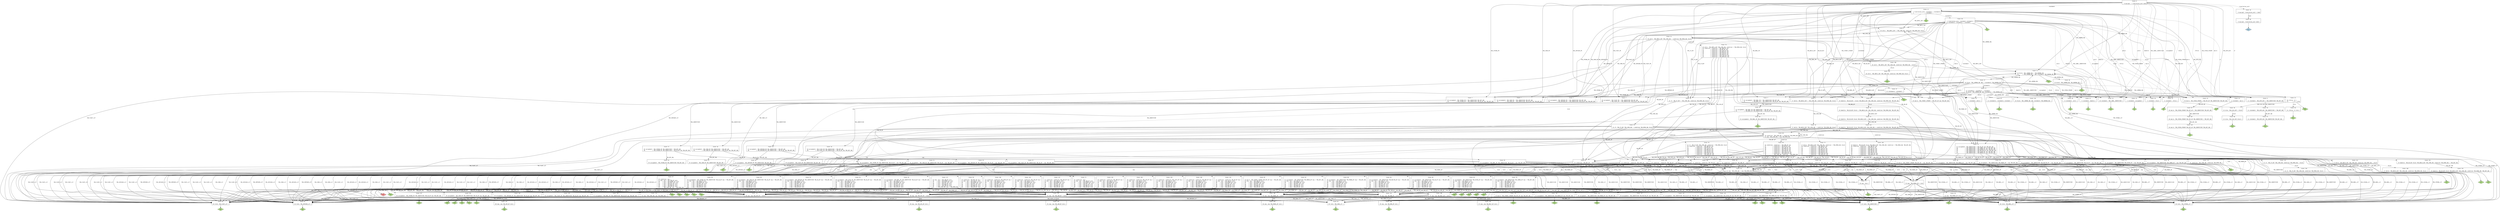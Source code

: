 // Generated by GNU Bison 3.7.6.
// Report bugs to <bug-bison@gnu.org>.
// Home page: <https://www.gnu.org/software/bison/>.

digraph "parser.ypp"
{
  node [fontname = courier, shape = box, colorscheme = paired6]
  edge [fontname = courier]

  0 [label="State 0\n\l  0 $accept: • translation_unit $end\l"]
  0 -> 1 [style=solid label="TOK_CHAR_PR"]
  0 -> 2 [style=solid label="TOK_STRING_PR"]
  0 -> 3 [style=solid label="TOK_INTEGER_PR"]
  0 -> 4 [style=solid label="TOK_FLOAT_PR"]
  0 -> 5 [style=solid label="TOK_BOOL_PR"]
  0 -> 6 [style=solid label="TOK_UNTIL_KEY"]
  0 -> 7 [style=solid label="TOK_WHILE_KEY"]
  0 -> 8 [style=solid label="TOK_DO_KEY"]
  0 -> 9 [style=solid label="TOK_GOTO_KEY"]
  0 -> 10 [style=solid label="TOK_IF_KEY"]
  0 -> 11 [style=solid label="TOK_LARROW_SBL"]
  0 -> 12 [style=solid label="TOK_IDENTIFIER"]
  0 -> 13 [style=solid label="TOK_LABEL_IDENTIFIER"]
  0 -> 14 [style=solid label="TOK_STDOUT_STREAM"]
  0 -> 15 [style=solid label="TOK_STDIN_STREAM"]
  0 -> 16 [style=dashed label="translation_unit"]
  0 -> 17 [style=dashed label="statement"]
  0 -> 18 [style=dashed label="block"]
  0 -> 19 [style=dashed label="while"]
  0 -> 20 [style=dashed label="until"]
  0 -> 21 [style=dashed label="dowhile"]
  0 -> 22 [style=dashed label="ifelse"]
  0 -> 23 [style=dashed label="if"]
  0 -> 24 [style=dashed label="macro"]
  0 -> 25 [style=dashed label="assignment"]
  1 [label="State 1\n\l 43 assignment: TOK_CHAR_PR • TOK_IDENTIFIER TOK_DOT_SBL\l 44           | TOK_CHAR_PR • TOK_IDENTIFIER TOK_EQ_OP exp TOK_DOT_SBL\l"]
  1 -> 26 [style=solid label="TOK_IDENTIFIER"]
  2 [label="State 2\n\l 45 assignment: TOK_STRING_PR • TOK_IDENTIFIER TOK_DOT_SBL\l 46           | TOK_STRING_PR • TOK_IDENTIFIER TOK_EQ_OP exp TOK_DOT_SBL\l"]
  2 -> 27 [style=solid label="TOK_IDENTIFIER"]
  3 [label="State 3\n\l 37 assignment: TOK_INTEGER_PR • TOK_IDENTIFIER TOK_DOT_SBL\l 38           | TOK_INTEGER_PR • TOK_IDENTIFIER TOK_EQ_OP exp TOK_DOT_SBL\l"]
  3 -> 28 [style=solid label="TOK_IDENTIFIER"]
  4 [label="State 4\n\l 39 assignment: TOK_FLOAT_PR • TOK_IDENTIFIER TOK_DOT_SBL\l 40           | TOK_FLOAT_PR • TOK_IDENTIFIER TOK_EQ_OP exp TOK_DOT_SBL\l"]
  4 -> 29 [style=solid label="TOK_IDENTIFIER"]
  5 [label="State 5\n\l 41 assignment: TOK_BOOL_PR • TOK_IDENTIFIER TOK_DOT_SBL\l 42           | TOK_BOOL_PR • TOK_IDENTIFIER TOK_EQ_OP exp TOK_DOT_SBL\l"]
  5 -> 30 [style=solid label="TOK_IDENTIFIER"]
  6 [label="State 6\n\l 18 until: TOK_UNTIL_KEY • TOK_LPAR_SBL condition TOK_RPAR_SBL block\l"]
  6 -> 31 [style=solid label="TOK_LPAR_SBL"]
  7 [label="State 7\n\l 17 while: TOK_WHILE_KEY • TOK_LPAR_SBL condition TOK_RPAR_SBL block\l"]
  7 -> 32 [style=solid label="TOK_LPAR_SBL"]
  8 [label="State 8\n\l 19 dowhile: TOK_DO_KEY • block TOK_WHILE_KEY TOK_LPAR_SBL condition TOK_RPAR_SBL TOK_DOT_SBL\l"]
  8 -> 11 [style=solid label="TOK_LARROW_SBL"]
  8 -> 33 [style=dashed label="block"]
  9 [label="State 9\n\l 11 statement: TOK_GOTO_KEY • TOK_IDENTIFIER TOK_DOT_SBL\l"]
  9 -> 34 [style=solid label="TOK_IDENTIFIER"]
  10 [label="State 10\n\l 22 if: TOK_IF_KEY • TOK_LPAR_SBL condition TOK_RPAR_SBL block\l"]
  10 -> 35 [style=solid label="TOK_LPAR_SBL"]
  11 [label="State 11\n\l 14 block: TOK_LARROW_SBL • TOK_RARROW_SBL\l 16      | TOK_LARROW_SBL • $@1 statements TOK_RARROW_SBL\l"]
  11 -> 36 [style=solid label="TOK_RARROW_SBL"]
  11 -> 37 [style=dashed label="$@1"]
  11 -> "11R15" [style=solid]
 "11R15" [label="R15", fillcolor=3, shape=diamond, style=filled]
  12 [label="State 12\n\l 47 assignment: TOK_IDENTIFIER • TOK_EQ_OP exp TOK_DOT_SBL\l 48           | TOK_IDENTIFIER • TOK_SUMEQ_OP exp TOK_DOT_SBL\l 49           | TOK_IDENTIFIER • TOK_MINEQ_OP exp TOK_DOT_SBL\l 50           | TOK_IDENTIFIER • TOK_MULTEQ_OP exp TOK_DOT_SBL\l 51           | TOK_IDENTIFIER • TOK_DIVEQ_OP exp TOK_DOT_SBL\l 52           | TOK_IDENTIFIER • TOK_MODEQ_OP exp TOK_DOT_SBL\l"]
  12 -> 38 [style=solid label="TOK_SUMEQ_OP"]
  12 -> 39 [style=solid label="TOK_MINEQ_OP"]
  12 -> 40 [style=solid label="TOK_MODEQ_OP"]
  12 -> 41 [style=solid label="TOK_MULTEQ_OP"]
  12 -> 42 [style=solid label="TOK_DIVEQ_OP"]
  12 -> 43 [style=solid label="TOK_EQ_OP"]
  13 [label="State 13\n\l 10 statement: TOK_LABEL_IDENTIFIER •\l"]
  13 -> "13R10" [style=solid]
 "13R10" [label="R10", fillcolor=3, shape=diamond, style=filled]
  14 [label="State 14\n\l 35 macro: TOK_STDOUT_STREAM • TOK_PUT_OP exp TOK_DOT_SBL\l"]
  14 -> 44 [style=solid label="TOK_PUT_OP"]
  15 [label="State 15\n\l 36 macro: TOK_STDIN_STREAM • TOK_PUT_OP TOK_IDENTIFIER TOK_DOT_SBL\l"]
  15 -> 45 [style=solid label="TOK_PUT_OP"]
  16 [label="State 16\n\l  0 $accept: translation_unit • $end\l"]
  16 -> 46 [style=solid label="$end"]
  17 [label="State 17\n\l  1 translation_unit: statement • statements\l  2                 | statement •\l"]
  17 -> 1 [style=solid label="TOK_CHAR_PR"]
  17 -> 2 [style=solid label="TOK_STRING_PR"]
  17 -> 3 [style=solid label="TOK_INTEGER_PR"]
  17 -> 4 [style=solid label="TOK_FLOAT_PR"]
  17 -> 5 [style=solid label="TOK_BOOL_PR"]
  17 -> 6 [style=solid label="TOK_UNTIL_KEY"]
  17 -> 7 [style=solid label="TOK_WHILE_KEY"]
  17 -> 8 [style=solid label="TOK_DO_KEY"]
  17 -> 9 [style=solid label="TOK_GOTO_KEY"]
  17 -> 10 [style=solid label="TOK_IF_KEY"]
  17 -> 11 [style=solid label="TOK_LARROW_SBL"]
  17 -> 12 [style=solid label="TOK_IDENTIFIER"]
  17 -> 13 [style=solid label="TOK_LABEL_IDENTIFIER"]
  17 -> 14 [style=solid label="TOK_STDOUT_STREAM"]
  17 -> 15 [style=solid label="TOK_STDIN_STREAM"]
  17 -> 47 [style=dashed label="statement"]
  17 -> 48 [style=dashed label="statements"]
  17 -> 18 [style=dashed label="block"]
  17 -> 19 [style=dashed label="while"]
  17 -> 20 [style=dashed label="until"]
  17 -> 21 [style=dashed label="dowhile"]
  17 -> 22 [style=dashed label="ifelse"]
  17 -> 23 [style=dashed label="if"]
  17 -> 24 [style=dashed label="macro"]
  17 -> 25 [style=dashed label="assignment"]
  17 -> "17R2" [style=solid]
 "17R2" [label="R2", fillcolor=3, shape=diamond, style=filled]
  18 [label="State 18\n\l  5 statement: block •\l"]
  18 -> "18R5" [style=solid]
 "18R5" [label="R5", fillcolor=3, shape=diamond, style=filled]
  19 [label="State 19\n\l  7 statement: while •\l"]
  19 -> "19R7" [style=solid]
 "19R7" [label="R7", fillcolor=3, shape=diamond, style=filled]
  20 [label="State 20\n\l  8 statement: until •\l"]
  20 -> "20R8" [style=solid]
 "20R8" [label="R8", fillcolor=3, shape=diamond, style=filled]
  21 [label="State 21\n\l  9 statement: dowhile •\l"]
  21 -> "21R9" [style=solid]
 "21R9" [label="R9", fillcolor=3, shape=diamond, style=filled]
  22 [label="State 22\n\l  6 statement: ifelse •\l"]
  22 -> "22R6" [style=solid]
 "22R6" [label="R6", fillcolor=3, shape=diamond, style=filled]
  23 [label="State 23\n\l 20 ifelse: if •\l 21       | if • else\l"]
  23 -> 49 [style=solid label="TOK_ELSE_KEY"]
  23 -> 50 [style=dashed label="else"]
  23 -> "23R20" [style=solid]
 "23R20" [label="R20", fillcolor=3, shape=diamond, style=filled]
  24 [label="State 24\n\l  4 statement: macro •\l"]
  24 -> "24R4" [style=solid]
 "24R4" [label="R4", fillcolor=3, shape=diamond, style=filled]
  25 [label="State 25\n\l  3 statement: assignment •\l"]
  25 -> "25R3" [style=solid]
 "25R3" [label="R3", fillcolor=3, shape=diamond, style=filled]
  26 [label="State 26\n\l 43 assignment: TOK_CHAR_PR TOK_IDENTIFIER • TOK_DOT_SBL\l 44           | TOK_CHAR_PR TOK_IDENTIFIER • TOK_EQ_OP exp TOK_DOT_SBL\l"]
  26 -> 51 [style=solid label="TOK_EQ_OP"]
  26 -> 52 [style=solid label="TOK_DOT_SBL"]
  27 [label="State 27\n\l 45 assignment: TOK_STRING_PR TOK_IDENTIFIER • TOK_DOT_SBL\l 46           | TOK_STRING_PR TOK_IDENTIFIER • TOK_EQ_OP exp TOK_DOT_SBL\l"]
  27 -> 53 [style=solid label="TOK_EQ_OP"]
  27 -> 54 [style=solid label="TOK_DOT_SBL"]
  28 [label="State 28\n\l 37 assignment: TOK_INTEGER_PR TOK_IDENTIFIER • TOK_DOT_SBL\l 38           | TOK_INTEGER_PR TOK_IDENTIFIER • TOK_EQ_OP exp TOK_DOT_SBL\l"]
  28 -> 55 [style=solid label="TOK_EQ_OP"]
  28 -> 56 [style=solid label="TOK_DOT_SBL"]
  29 [label="State 29\n\l 39 assignment: TOK_FLOAT_PR TOK_IDENTIFIER • TOK_DOT_SBL\l 40           | TOK_FLOAT_PR TOK_IDENTIFIER • TOK_EQ_OP exp TOK_DOT_SBL\l"]
  29 -> 57 [style=solid label="TOK_EQ_OP"]
  29 -> 58 [style=solid label="TOK_DOT_SBL"]
  30 [label="State 30\n\l 41 assignment: TOK_BOOL_PR TOK_IDENTIFIER • TOK_DOT_SBL\l 42           | TOK_BOOL_PR TOK_IDENTIFIER • TOK_EQ_OP exp TOK_DOT_SBL\l"]
  30 -> 59 [style=solid label="TOK_EQ_OP"]
  30 -> 60 [style=solid label="TOK_DOT_SBL"]
  31 [label="State 31\n\l 18 until: TOK_UNTIL_KEY TOK_LPAR_SBL • condition TOK_RPAR_SBL block\l"]
  31 -> 61 [style=solid label="TOK_INTEGER_LIT"]
  31 -> 62 [style=solid label="TOK_FLOAT_LIT"]
  31 -> 63 [style=solid label="TOK_CHAR_LIT"]
  31 -> 64 [style=solid label="TOK_STRING_LIT"]
  31 -> 65 [style=solid label="TOK_BOOL_LIT"]
  31 -> 66 [style=solid label="TOK_MINUS_OP"]
  31 -> 67 [style=solid label="TOK_NOT_OP"]
  31 -> 68 [style=solid label="TOK_LPAR_SBL"]
  31 -> 69 [style=solid label="TOK_IDENTIFIER"]
  31 -> 70 [style=dashed label="condition"]
  31 -> 71 [style=dashed label="exp"]
  31 -> 72 [style=dashed label="term"]
  32 [label="State 32\n\l 17 while: TOK_WHILE_KEY TOK_LPAR_SBL • condition TOK_RPAR_SBL block\l"]
  32 -> 61 [style=solid label="TOK_INTEGER_LIT"]
  32 -> 62 [style=solid label="TOK_FLOAT_LIT"]
  32 -> 63 [style=solid label="TOK_CHAR_LIT"]
  32 -> 64 [style=solid label="TOK_STRING_LIT"]
  32 -> 65 [style=solid label="TOK_BOOL_LIT"]
  32 -> 66 [style=solid label="TOK_MINUS_OP"]
  32 -> 67 [style=solid label="TOK_NOT_OP"]
  32 -> 68 [style=solid label="TOK_LPAR_SBL"]
  32 -> 69 [style=solid label="TOK_IDENTIFIER"]
  32 -> 73 [style=dashed label="condition"]
  32 -> 71 [style=dashed label="exp"]
  32 -> 72 [style=dashed label="term"]
  33 [label="State 33\n\l 19 dowhile: TOK_DO_KEY block • TOK_WHILE_KEY TOK_LPAR_SBL condition TOK_RPAR_SBL TOK_DOT_SBL\l"]
  33 -> 74 [style=solid label="TOK_WHILE_KEY"]
  34 [label="State 34\n\l 11 statement: TOK_GOTO_KEY TOK_IDENTIFIER • TOK_DOT_SBL\l"]
  34 -> 75 [style=solid label="TOK_DOT_SBL"]
  35 [label="State 35\n\l 22 if: TOK_IF_KEY TOK_LPAR_SBL • condition TOK_RPAR_SBL block\l"]
  35 -> 61 [style=solid label="TOK_INTEGER_LIT"]
  35 -> 62 [style=solid label="TOK_FLOAT_LIT"]
  35 -> 63 [style=solid label="TOK_CHAR_LIT"]
  35 -> 64 [style=solid label="TOK_STRING_LIT"]
  35 -> 65 [style=solid label="TOK_BOOL_LIT"]
  35 -> 66 [style=solid label="TOK_MINUS_OP"]
  35 -> 67 [style=solid label="TOK_NOT_OP"]
  35 -> 68 [style=solid label="TOK_LPAR_SBL"]
  35 -> 69 [style=solid label="TOK_IDENTIFIER"]
  35 -> 76 [style=dashed label="condition"]
  35 -> 71 [style=dashed label="exp"]
  35 -> 72 [style=dashed label="term"]
  36 [label="State 36\n\l 14 block: TOK_LARROW_SBL TOK_RARROW_SBL •\l"]
  36 -> "36R14" [style=solid]
 "36R14" [label="R14", fillcolor=3, shape=diamond, style=filled]
  37 [label="State 37\n\l 16 block: TOK_LARROW_SBL $@1 • statements TOK_RARROW_SBL\l"]
  37 -> 1 [style=solid label="TOK_CHAR_PR"]
  37 -> 2 [style=solid label="TOK_STRING_PR"]
  37 -> 3 [style=solid label="TOK_INTEGER_PR"]
  37 -> 4 [style=solid label="TOK_FLOAT_PR"]
  37 -> 5 [style=solid label="TOK_BOOL_PR"]
  37 -> 6 [style=solid label="TOK_UNTIL_KEY"]
  37 -> 7 [style=solid label="TOK_WHILE_KEY"]
  37 -> 8 [style=solid label="TOK_DO_KEY"]
  37 -> 9 [style=solid label="TOK_GOTO_KEY"]
  37 -> 10 [style=solid label="TOK_IF_KEY"]
  37 -> 11 [style=solid label="TOK_LARROW_SBL"]
  37 -> 12 [style=solid label="TOK_IDENTIFIER"]
  37 -> 13 [style=solid label="TOK_LABEL_IDENTIFIER"]
  37 -> 14 [style=solid label="TOK_STDOUT_STREAM"]
  37 -> 15 [style=solid label="TOK_STDIN_STREAM"]
  37 -> 47 [style=dashed label="statement"]
  37 -> 77 [style=dashed label="statements"]
  37 -> 18 [style=dashed label="block"]
  37 -> 19 [style=dashed label="while"]
  37 -> 20 [style=dashed label="until"]
  37 -> 21 [style=dashed label="dowhile"]
  37 -> 22 [style=dashed label="ifelse"]
  37 -> 23 [style=dashed label="if"]
  37 -> 24 [style=dashed label="macro"]
  37 -> 25 [style=dashed label="assignment"]
  38 [label="State 38\n\l 48 assignment: TOK_IDENTIFIER TOK_SUMEQ_OP • exp TOK_DOT_SBL\l"]
  38 -> 61 [style=solid label="TOK_INTEGER_LIT"]
  38 -> 62 [style=solid label="TOK_FLOAT_LIT"]
  38 -> 63 [style=solid label="TOK_CHAR_LIT"]
  38 -> 64 [style=solid label="TOK_STRING_LIT"]
  38 -> 65 [style=solid label="TOK_BOOL_LIT"]
  38 -> 66 [style=solid label="TOK_MINUS_OP"]
  38 -> 78 [style=solid label="TOK_LPAR_SBL"]
  38 -> 69 [style=solid label="TOK_IDENTIFIER"]
  38 -> 79 [style=dashed label="exp"]
  38 -> 72 [style=dashed label="term"]
  39 [label="State 39\n\l 49 assignment: TOK_IDENTIFIER TOK_MINEQ_OP • exp TOK_DOT_SBL\l"]
  39 -> 61 [style=solid label="TOK_INTEGER_LIT"]
  39 -> 62 [style=solid label="TOK_FLOAT_LIT"]
  39 -> 63 [style=solid label="TOK_CHAR_LIT"]
  39 -> 64 [style=solid label="TOK_STRING_LIT"]
  39 -> 65 [style=solid label="TOK_BOOL_LIT"]
  39 -> 66 [style=solid label="TOK_MINUS_OP"]
  39 -> 78 [style=solid label="TOK_LPAR_SBL"]
  39 -> 69 [style=solid label="TOK_IDENTIFIER"]
  39 -> 80 [style=dashed label="exp"]
  39 -> 72 [style=dashed label="term"]
  40 [label="State 40\n\l 52 assignment: TOK_IDENTIFIER TOK_MODEQ_OP • exp TOK_DOT_SBL\l"]
  40 -> 61 [style=solid label="TOK_INTEGER_LIT"]
  40 -> 62 [style=solid label="TOK_FLOAT_LIT"]
  40 -> 63 [style=solid label="TOK_CHAR_LIT"]
  40 -> 64 [style=solid label="TOK_STRING_LIT"]
  40 -> 65 [style=solid label="TOK_BOOL_LIT"]
  40 -> 66 [style=solid label="TOK_MINUS_OP"]
  40 -> 78 [style=solid label="TOK_LPAR_SBL"]
  40 -> 69 [style=solid label="TOK_IDENTIFIER"]
  40 -> 81 [style=dashed label="exp"]
  40 -> 72 [style=dashed label="term"]
  41 [label="State 41\n\l 50 assignment: TOK_IDENTIFIER TOK_MULTEQ_OP • exp TOK_DOT_SBL\l"]
  41 -> 61 [style=solid label="TOK_INTEGER_LIT"]
  41 -> 62 [style=solid label="TOK_FLOAT_LIT"]
  41 -> 63 [style=solid label="TOK_CHAR_LIT"]
  41 -> 64 [style=solid label="TOK_STRING_LIT"]
  41 -> 65 [style=solid label="TOK_BOOL_LIT"]
  41 -> 66 [style=solid label="TOK_MINUS_OP"]
  41 -> 78 [style=solid label="TOK_LPAR_SBL"]
  41 -> 69 [style=solid label="TOK_IDENTIFIER"]
  41 -> 82 [style=dashed label="exp"]
  41 -> 72 [style=dashed label="term"]
  42 [label="State 42\n\l 51 assignment: TOK_IDENTIFIER TOK_DIVEQ_OP • exp TOK_DOT_SBL\l"]
  42 -> 61 [style=solid label="TOK_INTEGER_LIT"]
  42 -> 62 [style=solid label="TOK_FLOAT_LIT"]
  42 -> 63 [style=solid label="TOK_CHAR_LIT"]
  42 -> 64 [style=solid label="TOK_STRING_LIT"]
  42 -> 65 [style=solid label="TOK_BOOL_LIT"]
  42 -> 66 [style=solid label="TOK_MINUS_OP"]
  42 -> 78 [style=solid label="TOK_LPAR_SBL"]
  42 -> 69 [style=solid label="TOK_IDENTIFIER"]
  42 -> 83 [style=dashed label="exp"]
  42 -> 72 [style=dashed label="term"]
  43 [label="State 43\n\l 47 assignment: TOK_IDENTIFIER TOK_EQ_OP • exp TOK_DOT_SBL\l"]
  43 -> 61 [style=solid label="TOK_INTEGER_LIT"]
  43 -> 62 [style=solid label="TOK_FLOAT_LIT"]
  43 -> 63 [style=solid label="TOK_CHAR_LIT"]
  43 -> 64 [style=solid label="TOK_STRING_LIT"]
  43 -> 65 [style=solid label="TOK_BOOL_LIT"]
  43 -> 66 [style=solid label="TOK_MINUS_OP"]
  43 -> 78 [style=solid label="TOK_LPAR_SBL"]
  43 -> 69 [style=solid label="TOK_IDENTIFIER"]
  43 -> 84 [style=dashed label="exp"]
  43 -> 72 [style=dashed label="term"]
  44 [label="State 44\n\l 35 macro: TOK_STDOUT_STREAM TOK_PUT_OP • exp TOK_DOT_SBL\l"]
  44 -> 61 [style=solid label="TOK_INTEGER_LIT"]
  44 -> 62 [style=solid label="TOK_FLOAT_LIT"]
  44 -> 63 [style=solid label="TOK_CHAR_LIT"]
  44 -> 64 [style=solid label="TOK_STRING_LIT"]
  44 -> 65 [style=solid label="TOK_BOOL_LIT"]
  44 -> 66 [style=solid label="TOK_MINUS_OP"]
  44 -> 78 [style=solid label="TOK_LPAR_SBL"]
  44 -> 69 [style=solid label="TOK_IDENTIFIER"]
  44 -> 85 [style=dashed label="exp"]
  44 -> 72 [style=dashed label="term"]
  45 [label="State 45\n\l 36 macro: TOK_STDIN_STREAM TOK_PUT_OP • TOK_IDENTIFIER TOK_DOT_SBL\l"]
  45 -> 86 [style=solid label="TOK_IDENTIFIER"]
  46 [label="State 46\n\l  0 $accept: translation_unit $end •\l"]
  46 -> "46R0" [style=solid]
 "46R0" [label="Acc", fillcolor=1, shape=diamond, style=filled]
  47 [label="State 47\n\l 12 statements: statement •\l"]
  47 -> "47R12" [style=solid]
 "47R12" [label="R12", fillcolor=3, shape=diamond, style=filled]
  48 [label="State 48\n\l  1 translation_unit: statement statements •\l 13 statements: statements • statement\l"]
  48 -> 1 [style=solid label="TOK_CHAR_PR"]
  48 -> 2 [style=solid label="TOK_STRING_PR"]
  48 -> 3 [style=solid label="TOK_INTEGER_PR"]
  48 -> 4 [style=solid label="TOK_FLOAT_PR"]
  48 -> 5 [style=solid label="TOK_BOOL_PR"]
  48 -> 6 [style=solid label="TOK_UNTIL_KEY"]
  48 -> 7 [style=solid label="TOK_WHILE_KEY"]
  48 -> 8 [style=solid label="TOK_DO_KEY"]
  48 -> 9 [style=solid label="TOK_GOTO_KEY"]
  48 -> 10 [style=solid label="TOK_IF_KEY"]
  48 -> 11 [style=solid label="TOK_LARROW_SBL"]
  48 -> 12 [style=solid label="TOK_IDENTIFIER"]
  48 -> 13 [style=solid label="TOK_LABEL_IDENTIFIER"]
  48 -> 14 [style=solid label="TOK_STDOUT_STREAM"]
  48 -> 15 [style=solid label="TOK_STDIN_STREAM"]
  48 -> 87 [style=dashed label="statement"]
  48 -> 18 [style=dashed label="block"]
  48 -> 19 [style=dashed label="while"]
  48 -> 20 [style=dashed label="until"]
  48 -> 21 [style=dashed label="dowhile"]
  48 -> 22 [style=dashed label="ifelse"]
  48 -> 23 [style=dashed label="if"]
  48 -> 24 [style=dashed label="macro"]
  48 -> 25 [style=dashed label="assignment"]
  48 -> "48R1" [style=solid]
 "48R1" [label="R1", fillcolor=3, shape=diamond, style=filled]
  49 [label="State 49\n\l 23 else: TOK_ELSE_KEY • block\l"]
  49 -> 11 [style=solid label="TOK_LARROW_SBL"]
  49 -> 88 [style=dashed label="block"]
  50 [label="State 50\n\l 21 ifelse: if else •\l"]
  50 -> "50R21" [style=solid]
 "50R21" [label="R21", fillcolor=3, shape=diamond, style=filled]
  51 [label="State 51\n\l 44 assignment: TOK_CHAR_PR TOK_IDENTIFIER TOK_EQ_OP • exp TOK_DOT_SBL\l"]
  51 -> 61 [style=solid label="TOK_INTEGER_LIT"]
  51 -> 62 [style=solid label="TOK_FLOAT_LIT"]
  51 -> 63 [style=solid label="TOK_CHAR_LIT"]
  51 -> 64 [style=solid label="TOK_STRING_LIT"]
  51 -> 65 [style=solid label="TOK_BOOL_LIT"]
  51 -> 66 [style=solid label="TOK_MINUS_OP"]
  51 -> 78 [style=solid label="TOK_LPAR_SBL"]
  51 -> 69 [style=solid label="TOK_IDENTIFIER"]
  51 -> 89 [style=dashed label="exp"]
  51 -> 72 [style=dashed label="term"]
  52 [label="State 52\n\l 43 assignment: TOK_CHAR_PR TOK_IDENTIFIER TOK_DOT_SBL •\l"]
  52 -> "52R43" [style=solid]
 "52R43" [label="R43", fillcolor=3, shape=diamond, style=filled]
  53 [label="State 53\n\l 46 assignment: TOK_STRING_PR TOK_IDENTIFIER TOK_EQ_OP • exp TOK_DOT_SBL\l"]
  53 -> 61 [style=solid label="TOK_INTEGER_LIT"]
  53 -> 62 [style=solid label="TOK_FLOAT_LIT"]
  53 -> 63 [style=solid label="TOK_CHAR_LIT"]
  53 -> 64 [style=solid label="TOK_STRING_LIT"]
  53 -> 65 [style=solid label="TOK_BOOL_LIT"]
  53 -> 66 [style=solid label="TOK_MINUS_OP"]
  53 -> 78 [style=solid label="TOK_LPAR_SBL"]
  53 -> 69 [style=solid label="TOK_IDENTIFIER"]
  53 -> 90 [style=dashed label="exp"]
  53 -> 72 [style=dashed label="term"]
  54 [label="State 54\n\l 45 assignment: TOK_STRING_PR TOK_IDENTIFIER TOK_DOT_SBL •\l"]
  54 -> "54R45" [style=solid]
 "54R45" [label="R45", fillcolor=3, shape=diamond, style=filled]
  55 [label="State 55\n\l 38 assignment: TOK_INTEGER_PR TOK_IDENTIFIER TOK_EQ_OP • exp TOK_DOT_SBL\l"]
  55 -> 61 [style=solid label="TOK_INTEGER_LIT"]
  55 -> 62 [style=solid label="TOK_FLOAT_LIT"]
  55 -> 63 [style=solid label="TOK_CHAR_LIT"]
  55 -> 64 [style=solid label="TOK_STRING_LIT"]
  55 -> 65 [style=solid label="TOK_BOOL_LIT"]
  55 -> 66 [style=solid label="TOK_MINUS_OP"]
  55 -> 78 [style=solid label="TOK_LPAR_SBL"]
  55 -> 69 [style=solid label="TOK_IDENTIFIER"]
  55 -> 91 [style=dashed label="exp"]
  55 -> 72 [style=dashed label="term"]
  56 [label="State 56\n\l 37 assignment: TOK_INTEGER_PR TOK_IDENTIFIER TOK_DOT_SBL •\l"]
  56 -> "56R37" [style=solid]
 "56R37" [label="R37", fillcolor=3, shape=diamond, style=filled]
  57 [label="State 57\n\l 40 assignment: TOK_FLOAT_PR TOK_IDENTIFIER TOK_EQ_OP • exp TOK_DOT_SBL\l"]
  57 -> 61 [style=solid label="TOK_INTEGER_LIT"]
  57 -> 62 [style=solid label="TOK_FLOAT_LIT"]
  57 -> 63 [style=solid label="TOK_CHAR_LIT"]
  57 -> 64 [style=solid label="TOK_STRING_LIT"]
  57 -> 65 [style=solid label="TOK_BOOL_LIT"]
  57 -> 66 [style=solid label="TOK_MINUS_OP"]
  57 -> 78 [style=solid label="TOK_LPAR_SBL"]
  57 -> 69 [style=solid label="TOK_IDENTIFIER"]
  57 -> 92 [style=dashed label="exp"]
  57 -> 72 [style=dashed label="term"]
  58 [label="State 58\n\l 39 assignment: TOK_FLOAT_PR TOK_IDENTIFIER TOK_DOT_SBL •\l"]
  58 -> "58R39" [style=solid]
 "58R39" [label="R39", fillcolor=3, shape=diamond, style=filled]
  59 [label="State 59\n\l 42 assignment: TOK_BOOL_PR TOK_IDENTIFIER TOK_EQ_OP • exp TOK_DOT_SBL\l"]
  59 -> 61 [style=solid label="TOK_INTEGER_LIT"]
  59 -> 62 [style=solid label="TOK_FLOAT_LIT"]
  59 -> 63 [style=solid label="TOK_CHAR_LIT"]
  59 -> 64 [style=solid label="TOK_STRING_LIT"]
  59 -> 65 [style=solid label="TOK_BOOL_LIT"]
  59 -> 66 [style=solid label="TOK_MINUS_OP"]
  59 -> 78 [style=solid label="TOK_LPAR_SBL"]
  59 -> 69 [style=solid label="TOK_IDENTIFIER"]
  59 -> 93 [style=dashed label="exp"]
  59 -> 72 [style=dashed label="term"]
  60 [label="State 60\n\l 41 assignment: TOK_BOOL_PR TOK_IDENTIFIER TOK_DOT_SBL •\l"]
  60 -> "60R41" [style=solid]
 "60R41" [label="R41", fillcolor=3, shape=diamond, style=filled]
  61 [label="State 61\n\l 62 term: TOK_INTEGER_LIT •\l"]
  61 -> "61R62" [style=solid]
 "61R62" [label="R62", fillcolor=3, shape=diamond, style=filled]
  62 [label="State 62\n\l 63 term: TOK_FLOAT_LIT •\l"]
  62 -> "62R63" [style=solid]
 "62R63" [label="R63", fillcolor=3, shape=diamond, style=filled]
  63 [label="State 63\n\l 65 term: TOK_CHAR_LIT •\l"]
  63 -> "63R65" [style=solid]
 "63R65" [label="R65", fillcolor=3, shape=diamond, style=filled]
  64 [label="State 64\n\l 64 term: TOK_STRING_LIT •\l"]
  64 -> "64R64" [style=solid]
 "64R64" [label="R64", fillcolor=3, shape=diamond, style=filled]
  65 [label="State 65\n\l 66 term: TOK_BOOL_LIT •\l"]
  65 -> "65R66" [style=solid]
 "65R66" [label="R66", fillcolor=3, shape=diamond, style=filled]
  66 [label="State 66\n\l 53 exp: TOK_MINUS_OP • term\l"]
  66 -> 61 [style=solid label="TOK_INTEGER_LIT"]
  66 -> 62 [style=solid label="TOK_FLOAT_LIT"]
  66 -> 63 [style=solid label="TOK_CHAR_LIT"]
  66 -> 64 [style=solid label="TOK_STRING_LIT"]
  66 -> 65 [style=solid label="TOK_BOOL_LIT"]
  66 -> 69 [style=solid label="TOK_IDENTIFIER"]
  66 -> 94 [style=dashed label="term"]
  67 [label="State 67\n\l 24 condition: TOK_NOT_OP • exp\l"]
  67 -> 61 [style=solid label="TOK_INTEGER_LIT"]
  67 -> 62 [style=solid label="TOK_FLOAT_LIT"]
  67 -> 63 [style=solid label="TOK_CHAR_LIT"]
  67 -> 64 [style=solid label="TOK_STRING_LIT"]
  67 -> 65 [style=solid label="TOK_BOOL_LIT"]
  67 -> 66 [style=solid label="TOK_MINUS_OP"]
  67 -> 78 [style=solid label="TOK_LPAR_SBL"]
  67 -> 69 [style=solid label="TOK_IDENTIFIER"]
  67 -> 95 [style=dashed label="exp"]
  67 -> 72 [style=dashed label="term"]
  68 [label="State 68\n\l 34 condition: TOK_LPAR_SBL • condition TOK_RPAR_SBL\l 61 exp: TOK_LPAR_SBL • exp TOK_RPAR_SBL\l"]
  68 -> 61 [style=solid label="TOK_INTEGER_LIT"]
  68 -> 62 [style=solid label="TOK_FLOAT_LIT"]
  68 -> 63 [style=solid label="TOK_CHAR_LIT"]
  68 -> 64 [style=solid label="TOK_STRING_LIT"]
  68 -> 65 [style=solid label="TOK_BOOL_LIT"]
  68 -> 66 [style=solid label="TOK_MINUS_OP"]
  68 -> 67 [style=solid label="TOK_NOT_OP"]
  68 -> 68 [style=solid label="TOK_LPAR_SBL"]
  68 -> 69 [style=solid label="TOK_IDENTIFIER"]
  68 -> 96 [style=dashed label="condition"]
  68 -> 97 [style=dashed label="exp"]
  68 -> 72 [style=dashed label="term"]
  69 [label="State 69\n\l 67 term: TOK_IDENTIFIER •\l"]
  69 -> "69R67" [style=solid]
 "69R67" [label="R67", fillcolor=3, shape=diamond, style=filled]
  70 [label="State 70\n\l 18 until: TOK_UNTIL_KEY TOK_LPAR_SBL condition • TOK_RPAR_SBL block\l 26 condition: condition • TOK_AND_OP exp\l 27          | condition • TOK_OR_OP exp\l 28          | condition • TOK_TEQ_OP exp\l 29          | condition • TOK_NEQ_OP exp\l 30          | condition • TOK_LEQ_OP exp\l 31          | condition • TOK_GEQ_OP exp\l 32          | condition • TOK_LESS_OP exp\l 33          | condition • TOK_GRTR_OP exp\l"]
  70 -> 98 [style=solid label="TOK_OR_OP"]
  70 -> 99 [style=solid label="TOK_AND_OP"]
  70 -> 100 [style=solid label="TOK_TEQ_OP"]
  70 -> 101 [style=solid label="TOK_LEQ_OP"]
  70 -> 102 [style=solid label="TOK_GEQ_OP"]
  70 -> 103 [style=solid label="TOK_NEQ_OP"]
  70 -> 104 [style=solid label="TOK_LESS_OP"]
  70 -> 105 [style=solid label="TOK_GRTR_OP"]
  70 -> 106 [style=solid label="TOK_RPAR_SBL"]
  71 [label="State 71\n\l 25 condition: exp •\l 55 exp: exp • TOK_SUM_OP term\l 56    | exp • TOK_MINUS_OP term\l 57    | exp • TOK_MULT_OP term\l 58    | exp • TOK_DIV_OP term\l 59    | exp • TOK_MOD_OP term\l 60    | exp • TOK_EXP_OP term\l"]
  71 -> 107 [style=solid label="TOK_SUM_OP"]
  71 -> 108 [style=solid label="TOK_MINUS_OP"]
  71 -> 109 [style=solid label="TOK_MULT_OP"]
  71 -> 110 [style=solid label="TOK_DIV_OP"]
  71 -> 111 [style=solid label="TOK_MOD_OP"]
  71 -> 112 [style=solid label="TOK_EXP_OP"]
  71 -> "71R25" [style=solid]
 "71R25" [label="R25", fillcolor=3, shape=diamond, style=filled]
  72 [label="State 72\n\l 54 exp: term •\l"]
  72 -> "72R54" [style=solid]
 "72R54" [label="R54", fillcolor=3, shape=diamond, style=filled]
  73 [label="State 73\n\l 17 while: TOK_WHILE_KEY TOK_LPAR_SBL condition • TOK_RPAR_SBL block\l 26 condition: condition • TOK_AND_OP exp\l 27          | condition • TOK_OR_OP exp\l 28          | condition • TOK_TEQ_OP exp\l 29          | condition • TOK_NEQ_OP exp\l 30          | condition • TOK_LEQ_OP exp\l 31          | condition • TOK_GEQ_OP exp\l 32          | condition • TOK_LESS_OP exp\l 33          | condition • TOK_GRTR_OP exp\l"]
  73 -> 98 [style=solid label="TOK_OR_OP"]
  73 -> 99 [style=solid label="TOK_AND_OP"]
  73 -> 100 [style=solid label="TOK_TEQ_OP"]
  73 -> 101 [style=solid label="TOK_LEQ_OP"]
  73 -> 102 [style=solid label="TOK_GEQ_OP"]
  73 -> 103 [style=solid label="TOK_NEQ_OP"]
  73 -> 104 [style=solid label="TOK_LESS_OP"]
  73 -> 105 [style=solid label="TOK_GRTR_OP"]
  73 -> 113 [style=solid label="TOK_RPAR_SBL"]
  74 [label="State 74\n\l 19 dowhile: TOK_DO_KEY block TOK_WHILE_KEY • TOK_LPAR_SBL condition TOK_RPAR_SBL TOK_DOT_SBL\l"]
  74 -> 114 [style=solid label="TOK_LPAR_SBL"]
  75 [label="State 75\n\l 11 statement: TOK_GOTO_KEY TOK_IDENTIFIER TOK_DOT_SBL •\l"]
  75 -> "75R11" [style=solid]
 "75R11" [label="R11", fillcolor=3, shape=diamond, style=filled]
  76 [label="State 76\n\l 22 if: TOK_IF_KEY TOK_LPAR_SBL condition • TOK_RPAR_SBL block\l 26 condition: condition • TOK_AND_OP exp\l 27          | condition • TOK_OR_OP exp\l 28          | condition • TOK_TEQ_OP exp\l 29          | condition • TOK_NEQ_OP exp\l 30          | condition • TOK_LEQ_OP exp\l 31          | condition • TOK_GEQ_OP exp\l 32          | condition • TOK_LESS_OP exp\l 33          | condition • TOK_GRTR_OP exp\l"]
  76 -> 98 [style=solid label="TOK_OR_OP"]
  76 -> 99 [style=solid label="TOK_AND_OP"]
  76 -> 100 [style=solid label="TOK_TEQ_OP"]
  76 -> 101 [style=solid label="TOK_LEQ_OP"]
  76 -> 102 [style=solid label="TOK_GEQ_OP"]
  76 -> 103 [style=solid label="TOK_NEQ_OP"]
  76 -> 104 [style=solid label="TOK_LESS_OP"]
  76 -> 105 [style=solid label="TOK_GRTR_OP"]
  76 -> 115 [style=solid label="TOK_RPAR_SBL"]
  77 [label="State 77\n\l 13 statements: statements • statement\l 16 block: TOK_LARROW_SBL $@1 statements • TOK_RARROW_SBL\l"]
  77 -> 1 [style=solid label="TOK_CHAR_PR"]
  77 -> 2 [style=solid label="TOK_STRING_PR"]
  77 -> 3 [style=solid label="TOK_INTEGER_PR"]
  77 -> 4 [style=solid label="TOK_FLOAT_PR"]
  77 -> 5 [style=solid label="TOK_BOOL_PR"]
  77 -> 6 [style=solid label="TOK_UNTIL_KEY"]
  77 -> 7 [style=solid label="TOK_WHILE_KEY"]
  77 -> 8 [style=solid label="TOK_DO_KEY"]
  77 -> 9 [style=solid label="TOK_GOTO_KEY"]
  77 -> 10 [style=solid label="TOK_IF_KEY"]
  77 -> 11 [style=solid label="TOK_LARROW_SBL"]
  77 -> 116 [style=solid label="TOK_RARROW_SBL"]
  77 -> 12 [style=solid label="TOK_IDENTIFIER"]
  77 -> 13 [style=solid label="TOK_LABEL_IDENTIFIER"]
  77 -> 14 [style=solid label="TOK_STDOUT_STREAM"]
  77 -> 15 [style=solid label="TOK_STDIN_STREAM"]
  77 -> 87 [style=dashed label="statement"]
  77 -> 18 [style=dashed label="block"]
  77 -> 19 [style=dashed label="while"]
  77 -> 20 [style=dashed label="until"]
  77 -> 21 [style=dashed label="dowhile"]
  77 -> 22 [style=dashed label="ifelse"]
  77 -> 23 [style=dashed label="if"]
  77 -> 24 [style=dashed label="macro"]
  77 -> 25 [style=dashed label="assignment"]
  78 [label="State 78\n\l 61 exp: TOK_LPAR_SBL • exp TOK_RPAR_SBL\l"]
  78 -> 61 [style=solid label="TOK_INTEGER_LIT"]
  78 -> 62 [style=solid label="TOK_FLOAT_LIT"]
  78 -> 63 [style=solid label="TOK_CHAR_LIT"]
  78 -> 64 [style=solid label="TOK_STRING_LIT"]
  78 -> 65 [style=solid label="TOK_BOOL_LIT"]
  78 -> 66 [style=solid label="TOK_MINUS_OP"]
  78 -> 78 [style=solid label="TOK_LPAR_SBL"]
  78 -> 69 [style=solid label="TOK_IDENTIFIER"]
  78 -> 117 [style=dashed label="exp"]
  78 -> 72 [style=dashed label="term"]
  79 [label="State 79\n\l 48 assignment: TOK_IDENTIFIER TOK_SUMEQ_OP exp • TOK_DOT_SBL\l 55 exp: exp • TOK_SUM_OP term\l 56    | exp • TOK_MINUS_OP term\l 57    | exp • TOK_MULT_OP term\l 58    | exp • TOK_DIV_OP term\l 59    | exp • TOK_MOD_OP term\l 60    | exp • TOK_EXP_OP term\l"]
  79 -> 107 [style=solid label="TOK_SUM_OP"]
  79 -> 108 [style=solid label="TOK_MINUS_OP"]
  79 -> 109 [style=solid label="TOK_MULT_OP"]
  79 -> 110 [style=solid label="TOK_DIV_OP"]
  79 -> 111 [style=solid label="TOK_MOD_OP"]
  79 -> 112 [style=solid label="TOK_EXP_OP"]
  79 -> 118 [style=solid label="TOK_DOT_SBL"]
  80 [label="State 80\n\l 49 assignment: TOK_IDENTIFIER TOK_MINEQ_OP exp • TOK_DOT_SBL\l 55 exp: exp • TOK_SUM_OP term\l 56    | exp • TOK_MINUS_OP term\l 57    | exp • TOK_MULT_OP term\l 58    | exp • TOK_DIV_OP term\l 59    | exp • TOK_MOD_OP term\l 60    | exp • TOK_EXP_OP term\l"]
  80 -> 107 [style=solid label="TOK_SUM_OP"]
  80 -> 108 [style=solid label="TOK_MINUS_OP"]
  80 -> 109 [style=solid label="TOK_MULT_OP"]
  80 -> 110 [style=solid label="TOK_DIV_OP"]
  80 -> 111 [style=solid label="TOK_MOD_OP"]
  80 -> 112 [style=solid label="TOK_EXP_OP"]
  80 -> 119 [style=solid label="TOK_DOT_SBL"]
  81 [label="State 81\n\l 52 assignment: TOK_IDENTIFIER TOK_MODEQ_OP exp • TOK_DOT_SBL\l 55 exp: exp • TOK_SUM_OP term\l 56    | exp • TOK_MINUS_OP term\l 57    | exp • TOK_MULT_OP term\l 58    | exp • TOK_DIV_OP term\l 59    | exp • TOK_MOD_OP term\l 60    | exp • TOK_EXP_OP term\l"]
  81 -> 107 [style=solid label="TOK_SUM_OP"]
  81 -> 108 [style=solid label="TOK_MINUS_OP"]
  81 -> 109 [style=solid label="TOK_MULT_OP"]
  81 -> 110 [style=solid label="TOK_DIV_OP"]
  81 -> 111 [style=solid label="TOK_MOD_OP"]
  81 -> 112 [style=solid label="TOK_EXP_OP"]
  81 -> 120 [style=solid label="TOK_DOT_SBL"]
  82 [label="State 82\n\l 50 assignment: TOK_IDENTIFIER TOK_MULTEQ_OP exp • TOK_DOT_SBL\l 55 exp: exp • TOK_SUM_OP term\l 56    | exp • TOK_MINUS_OP term\l 57    | exp • TOK_MULT_OP term\l 58    | exp • TOK_DIV_OP term\l 59    | exp • TOK_MOD_OP term\l 60    | exp • TOK_EXP_OP term\l"]
  82 -> 107 [style=solid label="TOK_SUM_OP"]
  82 -> 108 [style=solid label="TOK_MINUS_OP"]
  82 -> 109 [style=solid label="TOK_MULT_OP"]
  82 -> 110 [style=solid label="TOK_DIV_OP"]
  82 -> 111 [style=solid label="TOK_MOD_OP"]
  82 -> 112 [style=solid label="TOK_EXP_OP"]
  82 -> 121 [style=solid label="TOK_DOT_SBL"]
  83 [label="State 83\n\l 51 assignment: TOK_IDENTIFIER TOK_DIVEQ_OP exp • TOK_DOT_SBL\l 55 exp: exp • TOK_SUM_OP term\l 56    | exp • TOK_MINUS_OP term\l 57    | exp • TOK_MULT_OP term\l 58    | exp • TOK_DIV_OP term\l 59    | exp • TOK_MOD_OP term\l 60    | exp • TOK_EXP_OP term\l"]
  83 -> 107 [style=solid label="TOK_SUM_OP"]
  83 -> 108 [style=solid label="TOK_MINUS_OP"]
  83 -> 109 [style=solid label="TOK_MULT_OP"]
  83 -> 110 [style=solid label="TOK_DIV_OP"]
  83 -> 111 [style=solid label="TOK_MOD_OP"]
  83 -> 112 [style=solid label="TOK_EXP_OP"]
  83 -> 122 [style=solid label="TOK_DOT_SBL"]
  84 [label="State 84\n\l 47 assignment: TOK_IDENTIFIER TOK_EQ_OP exp • TOK_DOT_SBL\l 55 exp: exp • TOK_SUM_OP term\l 56    | exp • TOK_MINUS_OP term\l 57    | exp • TOK_MULT_OP term\l 58    | exp • TOK_DIV_OP term\l 59    | exp • TOK_MOD_OP term\l 60    | exp • TOK_EXP_OP term\l"]
  84 -> 107 [style=solid label="TOK_SUM_OP"]
  84 -> 108 [style=solid label="TOK_MINUS_OP"]
  84 -> 109 [style=solid label="TOK_MULT_OP"]
  84 -> 110 [style=solid label="TOK_DIV_OP"]
  84 -> 111 [style=solid label="TOK_MOD_OP"]
  84 -> 112 [style=solid label="TOK_EXP_OP"]
  84 -> 123 [style=solid label="TOK_DOT_SBL"]
  85 [label="State 85\n\l 35 macro: TOK_STDOUT_STREAM TOK_PUT_OP exp • TOK_DOT_SBL\l 55 exp: exp • TOK_SUM_OP term\l 56    | exp • TOK_MINUS_OP term\l 57    | exp • TOK_MULT_OP term\l 58    | exp • TOK_DIV_OP term\l 59    | exp • TOK_MOD_OP term\l 60    | exp • TOK_EXP_OP term\l"]
  85 -> 107 [style=solid label="TOK_SUM_OP"]
  85 -> 108 [style=solid label="TOK_MINUS_OP"]
  85 -> 109 [style=solid label="TOK_MULT_OP"]
  85 -> 110 [style=solid label="TOK_DIV_OP"]
  85 -> 111 [style=solid label="TOK_MOD_OP"]
  85 -> 112 [style=solid label="TOK_EXP_OP"]
  85 -> 124 [style=solid label="TOK_DOT_SBL"]
  86 [label="State 86\n\l 36 macro: TOK_STDIN_STREAM TOK_PUT_OP TOK_IDENTIFIER • TOK_DOT_SBL\l"]
  86 -> 125 [style=solid label="TOK_DOT_SBL"]
  87 [label="State 87\n\l 13 statements: statements statement •\l"]
  87 -> "87R13" [style=solid]
 "87R13" [label="R13", fillcolor=3, shape=diamond, style=filled]
  88 [label="State 88\n\l 23 else: TOK_ELSE_KEY block •\l"]
  88 -> "88R23" [style=solid]
 "88R23" [label="R23", fillcolor=3, shape=diamond, style=filled]
  89 [label="State 89\n\l 44 assignment: TOK_CHAR_PR TOK_IDENTIFIER TOK_EQ_OP exp • TOK_DOT_SBL\l 55 exp: exp • TOK_SUM_OP term\l 56    | exp • TOK_MINUS_OP term\l 57    | exp • TOK_MULT_OP term\l 58    | exp • TOK_DIV_OP term\l 59    | exp • TOK_MOD_OP term\l 60    | exp • TOK_EXP_OP term\l"]
  89 -> 107 [style=solid label="TOK_SUM_OP"]
  89 -> 108 [style=solid label="TOK_MINUS_OP"]
  89 -> 109 [style=solid label="TOK_MULT_OP"]
  89 -> 110 [style=solid label="TOK_DIV_OP"]
  89 -> 111 [style=solid label="TOK_MOD_OP"]
  89 -> 112 [style=solid label="TOK_EXP_OP"]
  89 -> 126 [style=solid label="TOK_DOT_SBL"]
  90 [label="State 90\n\l 46 assignment: TOK_STRING_PR TOK_IDENTIFIER TOK_EQ_OP exp • TOK_DOT_SBL\l 55 exp: exp • TOK_SUM_OP term\l 56    | exp • TOK_MINUS_OP term\l 57    | exp • TOK_MULT_OP term\l 58    | exp • TOK_DIV_OP term\l 59    | exp • TOK_MOD_OP term\l 60    | exp • TOK_EXP_OP term\l"]
  90 -> 107 [style=solid label="TOK_SUM_OP"]
  90 -> 108 [style=solid label="TOK_MINUS_OP"]
  90 -> 109 [style=solid label="TOK_MULT_OP"]
  90 -> 110 [style=solid label="TOK_DIV_OP"]
  90 -> 111 [style=solid label="TOK_MOD_OP"]
  90 -> 112 [style=solid label="TOK_EXP_OP"]
  90 -> 127 [style=solid label="TOK_DOT_SBL"]
  91 [label="State 91\n\l 38 assignment: TOK_INTEGER_PR TOK_IDENTIFIER TOK_EQ_OP exp • TOK_DOT_SBL\l 55 exp: exp • TOK_SUM_OP term\l 56    | exp • TOK_MINUS_OP term\l 57    | exp • TOK_MULT_OP term\l 58    | exp • TOK_DIV_OP term\l 59    | exp • TOK_MOD_OP term\l 60    | exp • TOK_EXP_OP term\l"]
  91 -> 107 [style=solid label="TOK_SUM_OP"]
  91 -> 108 [style=solid label="TOK_MINUS_OP"]
  91 -> 109 [style=solid label="TOK_MULT_OP"]
  91 -> 110 [style=solid label="TOK_DIV_OP"]
  91 -> 111 [style=solid label="TOK_MOD_OP"]
  91 -> 112 [style=solid label="TOK_EXP_OP"]
  91 -> 128 [style=solid label="TOK_DOT_SBL"]
  92 [label="State 92\n\l 40 assignment: TOK_FLOAT_PR TOK_IDENTIFIER TOK_EQ_OP exp • TOK_DOT_SBL\l 55 exp: exp • TOK_SUM_OP term\l 56    | exp • TOK_MINUS_OP term\l 57    | exp • TOK_MULT_OP term\l 58    | exp • TOK_DIV_OP term\l 59    | exp • TOK_MOD_OP term\l 60    | exp • TOK_EXP_OP term\l"]
  92 -> 107 [style=solid label="TOK_SUM_OP"]
  92 -> 108 [style=solid label="TOK_MINUS_OP"]
  92 -> 109 [style=solid label="TOK_MULT_OP"]
  92 -> 110 [style=solid label="TOK_DIV_OP"]
  92 -> 111 [style=solid label="TOK_MOD_OP"]
  92 -> 112 [style=solid label="TOK_EXP_OP"]
  92 -> 129 [style=solid label="TOK_DOT_SBL"]
  93 [label="State 93\n\l 42 assignment: TOK_BOOL_PR TOK_IDENTIFIER TOK_EQ_OP exp • TOK_DOT_SBL\l 55 exp: exp • TOK_SUM_OP term\l 56    | exp • TOK_MINUS_OP term\l 57    | exp • TOK_MULT_OP term\l 58    | exp • TOK_DIV_OP term\l 59    | exp • TOK_MOD_OP term\l 60    | exp • TOK_EXP_OP term\l"]
  93 -> 107 [style=solid label="TOK_SUM_OP"]
  93 -> 108 [style=solid label="TOK_MINUS_OP"]
  93 -> 109 [style=solid label="TOK_MULT_OP"]
  93 -> 110 [style=solid label="TOK_DIV_OP"]
  93 -> 111 [style=solid label="TOK_MOD_OP"]
  93 -> 112 [style=solid label="TOK_EXP_OP"]
  93 -> 130 [style=solid label="TOK_DOT_SBL"]
  94 [label="State 94\n\l 53 exp: TOK_MINUS_OP term •\l"]
  94 -> "94R53" [style=solid]
 "94R53" [label="R53", fillcolor=3, shape=diamond, style=filled]
  95 [label="State 95\n\l 24 condition: TOK_NOT_OP exp •\l 55 exp: exp • TOK_SUM_OP term\l 56    | exp • TOK_MINUS_OP term\l 57    | exp • TOK_MULT_OP term\l 58    | exp • TOK_DIV_OP term\l 59    | exp • TOK_MOD_OP term\l 60    | exp • TOK_EXP_OP term\l"]
  95 -> 107 [style=solid label="TOK_SUM_OP"]
  95 -> 108 [style=solid label="TOK_MINUS_OP"]
  95 -> 109 [style=solid label="TOK_MULT_OP"]
  95 -> 110 [style=solid label="TOK_DIV_OP"]
  95 -> 111 [style=solid label="TOK_MOD_OP"]
  95 -> 112 [style=solid label="TOK_EXP_OP"]
  95 -> "95R24" [style=solid]
 "95R24" [label="R24", fillcolor=3, shape=diamond, style=filled]
  96 [label="State 96\n\l 26 condition: condition • TOK_AND_OP exp\l 27          | condition • TOK_OR_OP exp\l 28          | condition • TOK_TEQ_OP exp\l 29          | condition • TOK_NEQ_OP exp\l 30          | condition • TOK_LEQ_OP exp\l 31          | condition • TOK_GEQ_OP exp\l 32          | condition • TOK_LESS_OP exp\l 33          | condition • TOK_GRTR_OP exp\l 34          | TOK_LPAR_SBL condition • TOK_RPAR_SBL\l"]
  96 -> 98 [style=solid label="TOK_OR_OP"]
  96 -> 99 [style=solid label="TOK_AND_OP"]
  96 -> 100 [style=solid label="TOK_TEQ_OP"]
  96 -> 101 [style=solid label="TOK_LEQ_OP"]
  96 -> 102 [style=solid label="TOK_GEQ_OP"]
  96 -> 103 [style=solid label="TOK_NEQ_OP"]
  96 -> 104 [style=solid label="TOK_LESS_OP"]
  96 -> 105 [style=solid label="TOK_GRTR_OP"]
  96 -> 131 [style=solid label="TOK_RPAR_SBL"]
  97 [label="State 97\n\l 25 condition: exp •\l 55 exp: exp • TOK_SUM_OP term\l 56    | exp • TOK_MINUS_OP term\l 57    | exp • TOK_MULT_OP term\l 58    | exp • TOK_DIV_OP term\l 59    | exp • TOK_MOD_OP term\l 60    | exp • TOK_EXP_OP term\l 61    | TOK_LPAR_SBL exp • TOK_RPAR_SBL\l"]
  97 -> 107 [style=solid label="TOK_SUM_OP"]
  97 -> 108 [style=solid label="TOK_MINUS_OP"]
  97 -> 109 [style=solid label="TOK_MULT_OP"]
  97 -> 110 [style=solid label="TOK_DIV_OP"]
  97 -> 111 [style=solid label="TOK_MOD_OP"]
  97 -> 112 [style=solid label="TOK_EXP_OP"]
  97 -> 132 [style=solid label="TOK_RPAR_SBL"]
  97 -> "97R25d" [label="[TOK_RPAR_SBL]", style=solid]
 "97R25d" [label="R25", fillcolor=5, shape=diamond, style=filled]
  97 -> "97R25" [style=solid]
 "97R25" [label="R25", fillcolor=3, shape=diamond, style=filled]
  98 [label="State 98\n\l 27 condition: condition TOK_OR_OP • exp\l"]
  98 -> 61 [style=solid label="TOK_INTEGER_LIT"]
  98 -> 62 [style=solid label="TOK_FLOAT_LIT"]
  98 -> 63 [style=solid label="TOK_CHAR_LIT"]
  98 -> 64 [style=solid label="TOK_STRING_LIT"]
  98 -> 65 [style=solid label="TOK_BOOL_LIT"]
  98 -> 66 [style=solid label="TOK_MINUS_OP"]
  98 -> 78 [style=solid label="TOK_LPAR_SBL"]
  98 -> 69 [style=solid label="TOK_IDENTIFIER"]
  98 -> 133 [style=dashed label="exp"]
  98 -> 72 [style=dashed label="term"]
  99 [label="State 99\n\l 26 condition: condition TOK_AND_OP • exp\l"]
  99 -> 61 [style=solid label="TOK_INTEGER_LIT"]
  99 -> 62 [style=solid label="TOK_FLOAT_LIT"]
  99 -> 63 [style=solid label="TOK_CHAR_LIT"]
  99 -> 64 [style=solid label="TOK_STRING_LIT"]
  99 -> 65 [style=solid label="TOK_BOOL_LIT"]
  99 -> 66 [style=solid label="TOK_MINUS_OP"]
  99 -> 78 [style=solid label="TOK_LPAR_SBL"]
  99 -> 69 [style=solid label="TOK_IDENTIFIER"]
  99 -> 134 [style=dashed label="exp"]
  99 -> 72 [style=dashed label="term"]
  100 [label="State 100\n\l 28 condition: condition TOK_TEQ_OP • exp\l"]
  100 -> 61 [style=solid label="TOK_INTEGER_LIT"]
  100 -> 62 [style=solid label="TOK_FLOAT_LIT"]
  100 -> 63 [style=solid label="TOK_CHAR_LIT"]
  100 -> 64 [style=solid label="TOK_STRING_LIT"]
  100 -> 65 [style=solid label="TOK_BOOL_LIT"]
  100 -> 66 [style=solid label="TOK_MINUS_OP"]
  100 -> 78 [style=solid label="TOK_LPAR_SBL"]
  100 -> 69 [style=solid label="TOK_IDENTIFIER"]
  100 -> 135 [style=dashed label="exp"]
  100 -> 72 [style=dashed label="term"]
  101 [label="State 101\n\l 30 condition: condition TOK_LEQ_OP • exp\l"]
  101 -> 61 [style=solid label="TOK_INTEGER_LIT"]
  101 -> 62 [style=solid label="TOK_FLOAT_LIT"]
  101 -> 63 [style=solid label="TOK_CHAR_LIT"]
  101 -> 64 [style=solid label="TOK_STRING_LIT"]
  101 -> 65 [style=solid label="TOK_BOOL_LIT"]
  101 -> 66 [style=solid label="TOK_MINUS_OP"]
  101 -> 78 [style=solid label="TOK_LPAR_SBL"]
  101 -> 69 [style=solid label="TOK_IDENTIFIER"]
  101 -> 136 [style=dashed label="exp"]
  101 -> 72 [style=dashed label="term"]
  102 [label="State 102\n\l 31 condition: condition TOK_GEQ_OP • exp\l"]
  102 -> 61 [style=solid label="TOK_INTEGER_LIT"]
  102 -> 62 [style=solid label="TOK_FLOAT_LIT"]
  102 -> 63 [style=solid label="TOK_CHAR_LIT"]
  102 -> 64 [style=solid label="TOK_STRING_LIT"]
  102 -> 65 [style=solid label="TOK_BOOL_LIT"]
  102 -> 66 [style=solid label="TOK_MINUS_OP"]
  102 -> 78 [style=solid label="TOK_LPAR_SBL"]
  102 -> 69 [style=solid label="TOK_IDENTIFIER"]
  102 -> 137 [style=dashed label="exp"]
  102 -> 72 [style=dashed label="term"]
  103 [label="State 103\n\l 29 condition: condition TOK_NEQ_OP • exp\l"]
  103 -> 61 [style=solid label="TOK_INTEGER_LIT"]
  103 -> 62 [style=solid label="TOK_FLOAT_LIT"]
  103 -> 63 [style=solid label="TOK_CHAR_LIT"]
  103 -> 64 [style=solid label="TOK_STRING_LIT"]
  103 -> 65 [style=solid label="TOK_BOOL_LIT"]
  103 -> 66 [style=solid label="TOK_MINUS_OP"]
  103 -> 78 [style=solid label="TOK_LPAR_SBL"]
  103 -> 69 [style=solid label="TOK_IDENTIFIER"]
  103 -> 138 [style=dashed label="exp"]
  103 -> 72 [style=dashed label="term"]
  104 [label="State 104\n\l 32 condition: condition TOK_LESS_OP • exp\l"]
  104 -> 61 [style=solid label="TOK_INTEGER_LIT"]
  104 -> 62 [style=solid label="TOK_FLOAT_LIT"]
  104 -> 63 [style=solid label="TOK_CHAR_LIT"]
  104 -> 64 [style=solid label="TOK_STRING_LIT"]
  104 -> 65 [style=solid label="TOK_BOOL_LIT"]
  104 -> 66 [style=solid label="TOK_MINUS_OP"]
  104 -> 78 [style=solid label="TOK_LPAR_SBL"]
  104 -> 69 [style=solid label="TOK_IDENTIFIER"]
  104 -> 139 [style=dashed label="exp"]
  104 -> 72 [style=dashed label="term"]
  105 [label="State 105\n\l 33 condition: condition TOK_GRTR_OP • exp\l"]
  105 -> 61 [style=solid label="TOK_INTEGER_LIT"]
  105 -> 62 [style=solid label="TOK_FLOAT_LIT"]
  105 -> 63 [style=solid label="TOK_CHAR_LIT"]
  105 -> 64 [style=solid label="TOK_STRING_LIT"]
  105 -> 65 [style=solid label="TOK_BOOL_LIT"]
  105 -> 66 [style=solid label="TOK_MINUS_OP"]
  105 -> 78 [style=solid label="TOK_LPAR_SBL"]
  105 -> 69 [style=solid label="TOK_IDENTIFIER"]
  105 -> 140 [style=dashed label="exp"]
  105 -> 72 [style=dashed label="term"]
  106 [label="State 106\n\l 18 until: TOK_UNTIL_KEY TOK_LPAR_SBL condition TOK_RPAR_SBL • block\l"]
  106 -> 11 [style=solid label="TOK_LARROW_SBL"]
  106 -> 141 [style=dashed label="block"]
  107 [label="State 107\n\l 55 exp: exp TOK_SUM_OP • term\l"]
  107 -> 61 [style=solid label="TOK_INTEGER_LIT"]
  107 -> 62 [style=solid label="TOK_FLOAT_LIT"]
  107 -> 63 [style=solid label="TOK_CHAR_LIT"]
  107 -> 64 [style=solid label="TOK_STRING_LIT"]
  107 -> 65 [style=solid label="TOK_BOOL_LIT"]
  107 -> 69 [style=solid label="TOK_IDENTIFIER"]
  107 -> 142 [style=dashed label="term"]
  108 [label="State 108\n\l 56 exp: exp TOK_MINUS_OP • term\l"]
  108 -> 61 [style=solid label="TOK_INTEGER_LIT"]
  108 -> 62 [style=solid label="TOK_FLOAT_LIT"]
  108 -> 63 [style=solid label="TOK_CHAR_LIT"]
  108 -> 64 [style=solid label="TOK_STRING_LIT"]
  108 -> 65 [style=solid label="TOK_BOOL_LIT"]
  108 -> 69 [style=solid label="TOK_IDENTIFIER"]
  108 -> 143 [style=dashed label="term"]
  109 [label="State 109\n\l 57 exp: exp TOK_MULT_OP • term\l"]
  109 -> 61 [style=solid label="TOK_INTEGER_LIT"]
  109 -> 62 [style=solid label="TOK_FLOAT_LIT"]
  109 -> 63 [style=solid label="TOK_CHAR_LIT"]
  109 -> 64 [style=solid label="TOK_STRING_LIT"]
  109 -> 65 [style=solid label="TOK_BOOL_LIT"]
  109 -> 69 [style=solid label="TOK_IDENTIFIER"]
  109 -> 144 [style=dashed label="term"]
  110 [label="State 110\n\l 58 exp: exp TOK_DIV_OP • term\l"]
  110 -> 61 [style=solid label="TOK_INTEGER_LIT"]
  110 -> 62 [style=solid label="TOK_FLOAT_LIT"]
  110 -> 63 [style=solid label="TOK_CHAR_LIT"]
  110 -> 64 [style=solid label="TOK_STRING_LIT"]
  110 -> 65 [style=solid label="TOK_BOOL_LIT"]
  110 -> 69 [style=solid label="TOK_IDENTIFIER"]
  110 -> 145 [style=dashed label="term"]
  111 [label="State 111\n\l 59 exp: exp TOK_MOD_OP • term\l"]
  111 -> 61 [style=solid label="TOK_INTEGER_LIT"]
  111 -> 62 [style=solid label="TOK_FLOAT_LIT"]
  111 -> 63 [style=solid label="TOK_CHAR_LIT"]
  111 -> 64 [style=solid label="TOK_STRING_LIT"]
  111 -> 65 [style=solid label="TOK_BOOL_LIT"]
  111 -> 69 [style=solid label="TOK_IDENTIFIER"]
  111 -> 146 [style=dashed label="term"]
  112 [label="State 112\n\l 60 exp: exp TOK_EXP_OP • term\l"]
  112 -> 61 [style=solid label="TOK_INTEGER_LIT"]
  112 -> 62 [style=solid label="TOK_FLOAT_LIT"]
  112 -> 63 [style=solid label="TOK_CHAR_LIT"]
  112 -> 64 [style=solid label="TOK_STRING_LIT"]
  112 -> 65 [style=solid label="TOK_BOOL_LIT"]
  112 -> 69 [style=solid label="TOK_IDENTIFIER"]
  112 -> 147 [style=dashed label="term"]
  113 [label="State 113\n\l 17 while: TOK_WHILE_KEY TOK_LPAR_SBL condition TOK_RPAR_SBL • block\l"]
  113 -> 11 [style=solid label="TOK_LARROW_SBL"]
  113 -> 148 [style=dashed label="block"]
  114 [label="State 114\n\l 19 dowhile: TOK_DO_KEY block TOK_WHILE_KEY TOK_LPAR_SBL • condition TOK_RPAR_SBL TOK_DOT_SBL\l"]
  114 -> 61 [style=solid label="TOK_INTEGER_LIT"]
  114 -> 62 [style=solid label="TOK_FLOAT_LIT"]
  114 -> 63 [style=solid label="TOK_CHAR_LIT"]
  114 -> 64 [style=solid label="TOK_STRING_LIT"]
  114 -> 65 [style=solid label="TOK_BOOL_LIT"]
  114 -> 66 [style=solid label="TOK_MINUS_OP"]
  114 -> 67 [style=solid label="TOK_NOT_OP"]
  114 -> 68 [style=solid label="TOK_LPAR_SBL"]
  114 -> 69 [style=solid label="TOK_IDENTIFIER"]
  114 -> 149 [style=dashed label="condition"]
  114 -> 71 [style=dashed label="exp"]
  114 -> 72 [style=dashed label="term"]
  115 [label="State 115\n\l 22 if: TOK_IF_KEY TOK_LPAR_SBL condition TOK_RPAR_SBL • block\l"]
  115 -> 11 [style=solid label="TOK_LARROW_SBL"]
  115 -> 150 [style=dashed label="block"]
  116 [label="State 116\n\l 16 block: TOK_LARROW_SBL $@1 statements TOK_RARROW_SBL •\l"]
  116 -> "116R16" [style=solid]
 "116R16" [label="R16", fillcolor=3, shape=diamond, style=filled]
  117 [label="State 117\n\l 55 exp: exp • TOK_SUM_OP term\l 56    | exp • TOK_MINUS_OP term\l 57    | exp • TOK_MULT_OP term\l 58    | exp • TOK_DIV_OP term\l 59    | exp • TOK_MOD_OP term\l 60    | exp • TOK_EXP_OP term\l 61    | TOK_LPAR_SBL exp • TOK_RPAR_SBL\l"]
  117 -> 107 [style=solid label="TOK_SUM_OP"]
  117 -> 108 [style=solid label="TOK_MINUS_OP"]
  117 -> 109 [style=solid label="TOK_MULT_OP"]
  117 -> 110 [style=solid label="TOK_DIV_OP"]
  117 -> 111 [style=solid label="TOK_MOD_OP"]
  117 -> 112 [style=solid label="TOK_EXP_OP"]
  117 -> 132 [style=solid label="TOK_RPAR_SBL"]
  118 [label="State 118\n\l 48 assignment: TOK_IDENTIFIER TOK_SUMEQ_OP exp TOK_DOT_SBL •\l"]
  118 -> "118R48" [style=solid]
 "118R48" [label="R48", fillcolor=3, shape=diamond, style=filled]
  119 [label="State 119\n\l 49 assignment: TOK_IDENTIFIER TOK_MINEQ_OP exp TOK_DOT_SBL •\l"]
  119 -> "119R49" [style=solid]
 "119R49" [label="R49", fillcolor=3, shape=diamond, style=filled]
  120 [label="State 120\n\l 52 assignment: TOK_IDENTIFIER TOK_MODEQ_OP exp TOK_DOT_SBL •\l"]
  120 -> "120R52" [style=solid]
 "120R52" [label="R52", fillcolor=3, shape=diamond, style=filled]
  121 [label="State 121\n\l 50 assignment: TOK_IDENTIFIER TOK_MULTEQ_OP exp TOK_DOT_SBL •\l"]
  121 -> "121R50" [style=solid]
 "121R50" [label="R50", fillcolor=3, shape=diamond, style=filled]
  122 [label="State 122\n\l 51 assignment: TOK_IDENTIFIER TOK_DIVEQ_OP exp TOK_DOT_SBL •\l"]
  122 -> "122R51" [style=solid]
 "122R51" [label="R51", fillcolor=3, shape=diamond, style=filled]
  123 [label="State 123\n\l 47 assignment: TOK_IDENTIFIER TOK_EQ_OP exp TOK_DOT_SBL •\l"]
  123 -> "123R47" [style=solid]
 "123R47" [label="R47", fillcolor=3, shape=diamond, style=filled]
  124 [label="State 124\n\l 35 macro: TOK_STDOUT_STREAM TOK_PUT_OP exp TOK_DOT_SBL •\l"]
  124 -> "124R35" [style=solid]
 "124R35" [label="R35", fillcolor=3, shape=diamond, style=filled]
  125 [label="State 125\n\l 36 macro: TOK_STDIN_STREAM TOK_PUT_OP TOK_IDENTIFIER TOK_DOT_SBL •\l"]
  125 -> "125R36" [style=solid]
 "125R36" [label="R36", fillcolor=3, shape=diamond, style=filled]
  126 [label="State 126\n\l 44 assignment: TOK_CHAR_PR TOK_IDENTIFIER TOK_EQ_OP exp TOK_DOT_SBL •\l"]
  126 -> "126R44" [style=solid]
 "126R44" [label="R44", fillcolor=3, shape=diamond, style=filled]
  127 [label="State 127\n\l 46 assignment: TOK_STRING_PR TOK_IDENTIFIER TOK_EQ_OP exp TOK_DOT_SBL •\l"]
  127 -> "127R46" [style=solid]
 "127R46" [label="R46", fillcolor=3, shape=diamond, style=filled]
  128 [label="State 128\n\l 38 assignment: TOK_INTEGER_PR TOK_IDENTIFIER TOK_EQ_OP exp TOK_DOT_SBL •\l"]
  128 -> "128R38" [style=solid]
 "128R38" [label="R38", fillcolor=3, shape=diamond, style=filled]
  129 [label="State 129\n\l 40 assignment: TOK_FLOAT_PR TOK_IDENTIFIER TOK_EQ_OP exp TOK_DOT_SBL •\l"]
  129 -> "129R40" [style=solid]
 "129R40" [label="R40", fillcolor=3, shape=diamond, style=filled]
  130 [label="State 130\n\l 42 assignment: TOK_BOOL_PR TOK_IDENTIFIER TOK_EQ_OP exp TOK_DOT_SBL •\l"]
  130 -> "130R42" [style=solid]
 "130R42" [label="R42", fillcolor=3, shape=diamond, style=filled]
  131 [label="State 131\n\l 34 condition: TOK_LPAR_SBL condition TOK_RPAR_SBL •\l"]
  131 -> "131R34" [style=solid]
 "131R34" [label="R34", fillcolor=3, shape=diamond, style=filled]
  132 [label="State 132\n\l 61 exp: TOK_LPAR_SBL exp TOK_RPAR_SBL •\l"]
  132 -> "132R61" [style=solid]
 "132R61" [label="R61", fillcolor=3, shape=diamond, style=filled]
  133 [label="State 133\n\l 27 condition: condition TOK_OR_OP exp •\l 55 exp: exp • TOK_SUM_OP term\l 56    | exp • TOK_MINUS_OP term\l 57    | exp • TOK_MULT_OP term\l 58    | exp • TOK_DIV_OP term\l 59    | exp • TOK_MOD_OP term\l 60    | exp • TOK_EXP_OP term\l"]
  133 -> 107 [style=solid label="TOK_SUM_OP"]
  133 -> 108 [style=solid label="TOK_MINUS_OP"]
  133 -> 109 [style=solid label="TOK_MULT_OP"]
  133 -> 110 [style=solid label="TOK_DIV_OP"]
  133 -> 111 [style=solid label="TOK_MOD_OP"]
  133 -> 112 [style=solid label="TOK_EXP_OP"]
  133 -> "133R27" [style=solid]
 "133R27" [label="R27", fillcolor=3, shape=diamond, style=filled]
  134 [label="State 134\n\l 26 condition: condition TOK_AND_OP exp •\l 55 exp: exp • TOK_SUM_OP term\l 56    | exp • TOK_MINUS_OP term\l 57    | exp • TOK_MULT_OP term\l 58    | exp • TOK_DIV_OP term\l 59    | exp • TOK_MOD_OP term\l 60    | exp • TOK_EXP_OP term\l"]
  134 -> 107 [style=solid label="TOK_SUM_OP"]
  134 -> 108 [style=solid label="TOK_MINUS_OP"]
  134 -> 109 [style=solid label="TOK_MULT_OP"]
  134 -> 110 [style=solid label="TOK_DIV_OP"]
  134 -> 111 [style=solid label="TOK_MOD_OP"]
  134 -> 112 [style=solid label="TOK_EXP_OP"]
  134 -> "134R26" [style=solid]
 "134R26" [label="R26", fillcolor=3, shape=diamond, style=filled]
  135 [label="State 135\n\l 28 condition: condition TOK_TEQ_OP exp •\l 55 exp: exp • TOK_SUM_OP term\l 56    | exp • TOK_MINUS_OP term\l 57    | exp • TOK_MULT_OP term\l 58    | exp • TOK_DIV_OP term\l 59    | exp • TOK_MOD_OP term\l 60    | exp • TOK_EXP_OP term\l"]
  135 -> 107 [style=solid label="TOK_SUM_OP"]
  135 -> 108 [style=solid label="TOK_MINUS_OP"]
  135 -> 109 [style=solid label="TOK_MULT_OP"]
  135 -> 110 [style=solid label="TOK_DIV_OP"]
  135 -> 111 [style=solid label="TOK_MOD_OP"]
  135 -> 112 [style=solid label="TOK_EXP_OP"]
  135 -> "135R28" [style=solid]
 "135R28" [label="R28", fillcolor=3, shape=diamond, style=filled]
  136 [label="State 136\n\l 30 condition: condition TOK_LEQ_OP exp •\l 55 exp: exp • TOK_SUM_OP term\l 56    | exp • TOK_MINUS_OP term\l 57    | exp • TOK_MULT_OP term\l 58    | exp • TOK_DIV_OP term\l 59    | exp • TOK_MOD_OP term\l 60    | exp • TOK_EXP_OP term\l"]
  136 -> 107 [style=solid label="TOK_SUM_OP"]
  136 -> 108 [style=solid label="TOK_MINUS_OP"]
  136 -> 109 [style=solid label="TOK_MULT_OP"]
  136 -> 110 [style=solid label="TOK_DIV_OP"]
  136 -> 111 [style=solid label="TOK_MOD_OP"]
  136 -> 112 [style=solid label="TOK_EXP_OP"]
  136 -> "136R30" [style=solid]
 "136R30" [label="R30", fillcolor=3, shape=diamond, style=filled]
  137 [label="State 137\n\l 31 condition: condition TOK_GEQ_OP exp •\l 55 exp: exp • TOK_SUM_OP term\l 56    | exp • TOK_MINUS_OP term\l 57    | exp • TOK_MULT_OP term\l 58    | exp • TOK_DIV_OP term\l 59    | exp • TOK_MOD_OP term\l 60    | exp • TOK_EXP_OP term\l"]
  137 -> 107 [style=solid label="TOK_SUM_OP"]
  137 -> 108 [style=solid label="TOK_MINUS_OP"]
  137 -> 109 [style=solid label="TOK_MULT_OP"]
  137 -> 110 [style=solid label="TOK_DIV_OP"]
  137 -> 111 [style=solid label="TOK_MOD_OP"]
  137 -> 112 [style=solid label="TOK_EXP_OP"]
  137 -> "137R31" [style=solid]
 "137R31" [label="R31", fillcolor=3, shape=diamond, style=filled]
  138 [label="State 138\n\l 29 condition: condition TOK_NEQ_OP exp •\l 55 exp: exp • TOK_SUM_OP term\l 56    | exp • TOK_MINUS_OP term\l 57    | exp • TOK_MULT_OP term\l 58    | exp • TOK_DIV_OP term\l 59    | exp • TOK_MOD_OP term\l 60    | exp • TOK_EXP_OP term\l"]
  138 -> 107 [style=solid label="TOK_SUM_OP"]
  138 -> 108 [style=solid label="TOK_MINUS_OP"]
  138 -> 109 [style=solid label="TOK_MULT_OP"]
  138 -> 110 [style=solid label="TOK_DIV_OP"]
  138 -> 111 [style=solid label="TOK_MOD_OP"]
  138 -> 112 [style=solid label="TOK_EXP_OP"]
  138 -> "138R29" [style=solid]
 "138R29" [label="R29", fillcolor=3, shape=diamond, style=filled]
  139 [label="State 139\n\l 32 condition: condition TOK_LESS_OP exp •\l 55 exp: exp • TOK_SUM_OP term\l 56    | exp • TOK_MINUS_OP term\l 57    | exp • TOK_MULT_OP term\l 58    | exp • TOK_DIV_OP term\l 59    | exp • TOK_MOD_OP term\l 60    | exp • TOK_EXP_OP term\l"]
  139 -> 107 [style=solid label="TOK_SUM_OP"]
  139 -> 108 [style=solid label="TOK_MINUS_OP"]
  139 -> 109 [style=solid label="TOK_MULT_OP"]
  139 -> 110 [style=solid label="TOK_DIV_OP"]
  139 -> 111 [style=solid label="TOK_MOD_OP"]
  139 -> 112 [style=solid label="TOK_EXP_OP"]
  139 -> "139R32" [style=solid]
 "139R32" [label="R32", fillcolor=3, shape=diamond, style=filled]
  140 [label="State 140\n\l 33 condition: condition TOK_GRTR_OP exp •\l 55 exp: exp • TOK_SUM_OP term\l 56    | exp • TOK_MINUS_OP term\l 57    | exp • TOK_MULT_OP term\l 58    | exp • TOK_DIV_OP term\l 59    | exp • TOK_MOD_OP term\l 60    | exp • TOK_EXP_OP term\l"]
  140 -> 107 [style=solid label="TOK_SUM_OP"]
  140 -> 108 [style=solid label="TOK_MINUS_OP"]
  140 -> 109 [style=solid label="TOK_MULT_OP"]
  140 -> 110 [style=solid label="TOK_DIV_OP"]
  140 -> 111 [style=solid label="TOK_MOD_OP"]
  140 -> 112 [style=solid label="TOK_EXP_OP"]
  140 -> "140R33" [style=solid]
 "140R33" [label="R33", fillcolor=3, shape=diamond, style=filled]
  141 [label="State 141\n\l 18 until: TOK_UNTIL_KEY TOK_LPAR_SBL condition TOK_RPAR_SBL block •\l"]
  141 -> "141R18" [style=solid]
 "141R18" [label="R18", fillcolor=3, shape=diamond, style=filled]
  142 [label="State 142\n\l 55 exp: exp TOK_SUM_OP term •\l"]
  142 -> "142R55" [style=solid]
 "142R55" [label="R55", fillcolor=3, shape=diamond, style=filled]
  143 [label="State 143\n\l 56 exp: exp TOK_MINUS_OP term •\l"]
  143 -> "143R56" [style=solid]
 "143R56" [label="R56", fillcolor=3, shape=diamond, style=filled]
  144 [label="State 144\n\l 57 exp: exp TOK_MULT_OP term •\l"]
  144 -> "144R57" [style=solid]
 "144R57" [label="R57", fillcolor=3, shape=diamond, style=filled]
  145 [label="State 145\n\l 58 exp: exp TOK_DIV_OP term •\l"]
  145 -> "145R58" [style=solid]
 "145R58" [label="R58", fillcolor=3, shape=diamond, style=filled]
  146 [label="State 146\n\l 59 exp: exp TOK_MOD_OP term •\l"]
  146 -> "146R59" [style=solid]
 "146R59" [label="R59", fillcolor=3, shape=diamond, style=filled]
  147 [label="State 147\n\l 60 exp: exp TOK_EXP_OP term •\l"]
  147 -> "147R60" [style=solid]
 "147R60" [label="R60", fillcolor=3, shape=diamond, style=filled]
  148 [label="State 148\n\l 17 while: TOK_WHILE_KEY TOK_LPAR_SBL condition TOK_RPAR_SBL block •\l"]
  148 -> "148R17" [style=solid]
 "148R17" [label="R17", fillcolor=3, shape=diamond, style=filled]
  149 [label="State 149\n\l 19 dowhile: TOK_DO_KEY block TOK_WHILE_KEY TOK_LPAR_SBL condition • TOK_RPAR_SBL TOK_DOT_SBL\l 26 condition: condition • TOK_AND_OP exp\l 27          | condition • TOK_OR_OP exp\l 28          | condition • TOK_TEQ_OP exp\l 29          | condition • TOK_NEQ_OP exp\l 30          | condition • TOK_LEQ_OP exp\l 31          | condition • TOK_GEQ_OP exp\l 32          | condition • TOK_LESS_OP exp\l 33          | condition • TOK_GRTR_OP exp\l"]
  149 -> 98 [style=solid label="TOK_OR_OP"]
  149 -> 99 [style=solid label="TOK_AND_OP"]
  149 -> 100 [style=solid label="TOK_TEQ_OP"]
  149 -> 101 [style=solid label="TOK_LEQ_OP"]
  149 -> 102 [style=solid label="TOK_GEQ_OP"]
  149 -> 103 [style=solid label="TOK_NEQ_OP"]
  149 -> 104 [style=solid label="TOK_LESS_OP"]
  149 -> 105 [style=solid label="TOK_GRTR_OP"]
  149 -> 151 [style=solid label="TOK_RPAR_SBL"]
  150 [label="State 150\n\l 22 if: TOK_IF_KEY TOK_LPAR_SBL condition TOK_RPAR_SBL block •\l"]
  150 -> "150R22" [style=solid]
 "150R22" [label="R22", fillcolor=3, shape=diamond, style=filled]
  151 [label="State 151\n\l 19 dowhile: TOK_DO_KEY block TOK_WHILE_KEY TOK_LPAR_SBL condition TOK_RPAR_SBL • TOK_DOT_SBL\l"]
  151 -> 152 [style=solid label="TOK_DOT_SBL"]
  152 [label="State 152\n\l 19 dowhile: TOK_DO_KEY block TOK_WHILE_KEY TOK_LPAR_SBL condition TOK_RPAR_SBL TOK_DOT_SBL •\l"]
  152 -> "152R19" [style=solid]
 "152R19" [label="R19", fillcolor=3, shape=diamond, style=filled]
}

